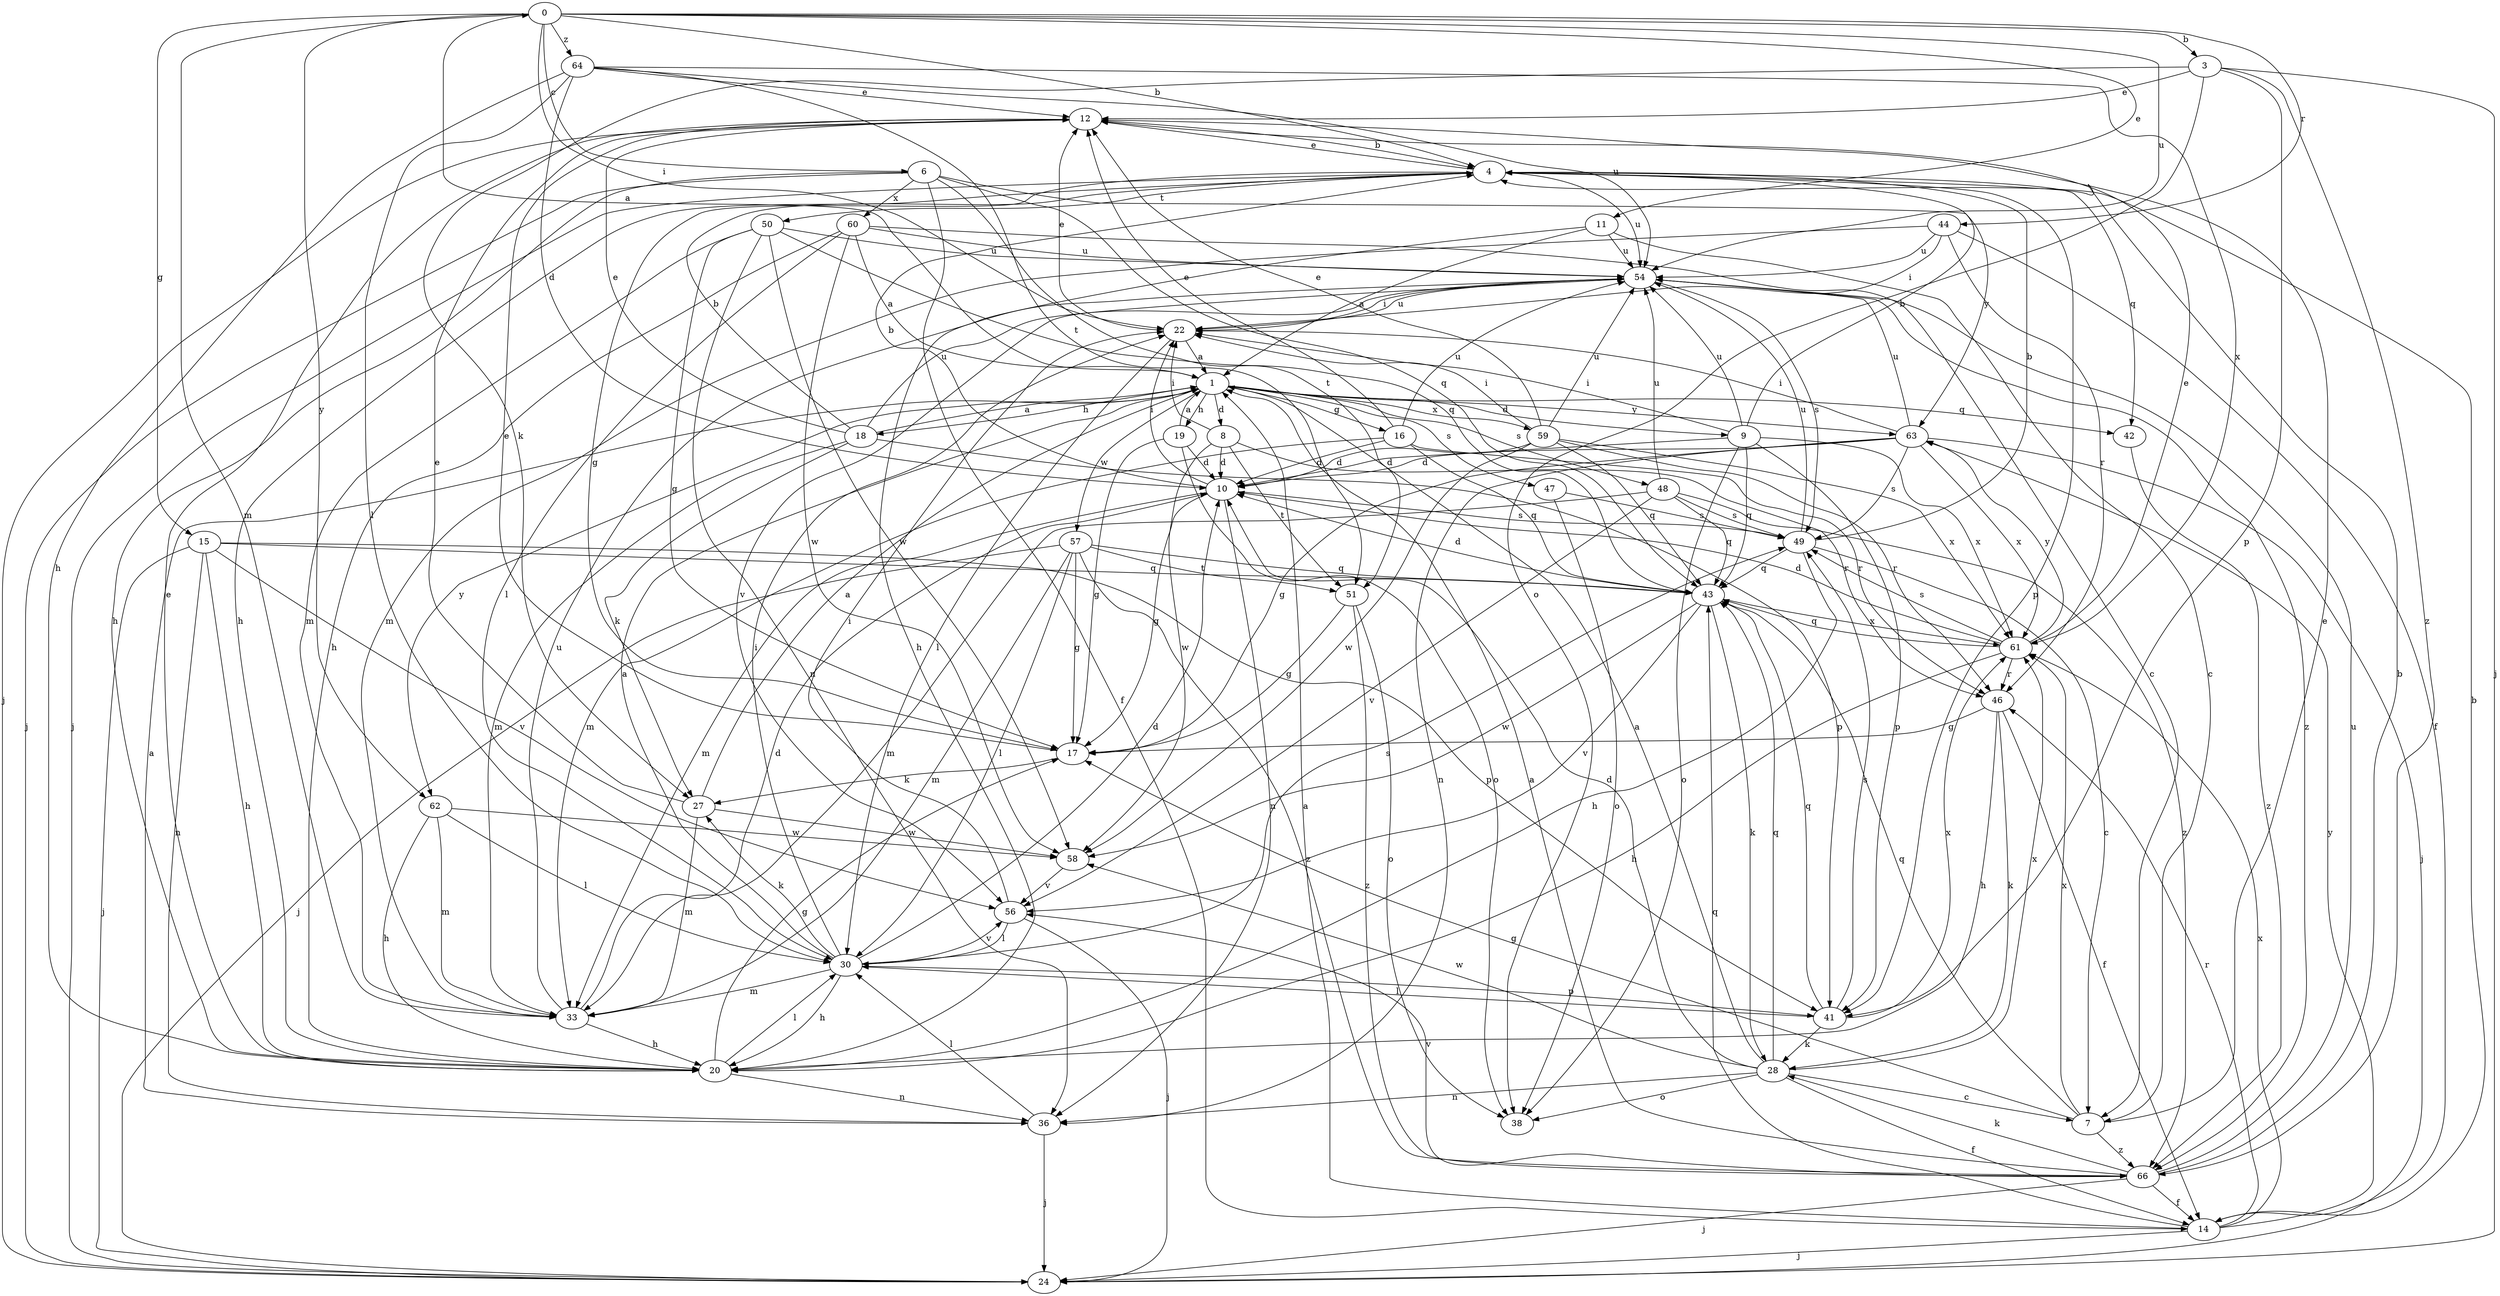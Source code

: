 strict digraph  {
0;
1;
3;
4;
6;
7;
8;
9;
10;
11;
12;
14;
15;
16;
17;
18;
19;
20;
22;
24;
27;
28;
30;
33;
36;
38;
41;
42;
43;
44;
46;
47;
48;
49;
50;
51;
54;
56;
57;
58;
59;
60;
61;
62;
63;
64;
66;
0 -> 3  [label=b];
0 -> 4  [label=b];
0 -> 6  [label=c];
0 -> 11  [label=e];
0 -> 15  [label=g];
0 -> 22  [label=i];
0 -> 33  [label=m];
0 -> 44  [label=r];
0 -> 54  [label=u];
0 -> 62  [label=y];
0 -> 64  [label=z];
1 -> 0  [label=a];
1 -> 8  [label=d];
1 -> 9  [label=d];
1 -> 16  [label=g];
1 -> 18  [label=h];
1 -> 19  [label=h];
1 -> 42  [label=q];
1 -> 47  [label=s];
1 -> 48  [label=s];
1 -> 57  [label=w];
1 -> 59  [label=x];
1 -> 62  [label=y];
1 -> 63  [label=y];
3 -> 12  [label=e];
3 -> 24  [label=j];
3 -> 27  [label=k];
3 -> 38  [label=o];
3 -> 41  [label=p];
3 -> 66  [label=z];
4 -> 12  [label=e];
4 -> 17  [label=g];
4 -> 20  [label=h];
4 -> 24  [label=j];
4 -> 41  [label=p];
4 -> 42  [label=q];
4 -> 50  [label=t];
4 -> 54  [label=u];
6 -> 14  [label=f];
6 -> 20  [label=h];
6 -> 24  [label=j];
6 -> 43  [label=q];
6 -> 51  [label=t];
6 -> 60  [label=x];
6 -> 63  [label=y];
7 -> 12  [label=e];
7 -> 17  [label=g];
7 -> 43  [label=q];
7 -> 61  [label=x];
7 -> 66  [label=z];
8 -> 10  [label=d];
8 -> 22  [label=i];
8 -> 46  [label=r];
8 -> 51  [label=t];
8 -> 58  [label=w];
9 -> 4  [label=b];
9 -> 10  [label=d];
9 -> 22  [label=i];
9 -> 38  [label=o];
9 -> 41  [label=p];
9 -> 43  [label=q];
9 -> 54  [label=u];
9 -> 61  [label=x];
10 -> 4  [label=b];
10 -> 17  [label=g];
10 -> 22  [label=i];
10 -> 33  [label=m];
10 -> 36  [label=n];
10 -> 49  [label=s];
11 -> 1  [label=a];
11 -> 7  [label=c];
11 -> 20  [label=h];
11 -> 54  [label=u];
12 -> 4  [label=b];
12 -> 24  [label=j];
14 -> 1  [label=a];
14 -> 4  [label=b];
14 -> 24  [label=j];
14 -> 43  [label=q];
14 -> 46  [label=r];
14 -> 61  [label=x];
14 -> 63  [label=y];
15 -> 20  [label=h];
15 -> 24  [label=j];
15 -> 36  [label=n];
15 -> 41  [label=p];
15 -> 43  [label=q];
15 -> 56  [label=v];
16 -> 10  [label=d];
16 -> 12  [label=e];
16 -> 33  [label=m];
16 -> 43  [label=q];
16 -> 46  [label=r];
16 -> 54  [label=u];
17 -> 12  [label=e];
17 -> 27  [label=k];
18 -> 1  [label=a];
18 -> 4  [label=b];
18 -> 12  [label=e];
18 -> 27  [label=k];
18 -> 33  [label=m];
18 -> 41  [label=p];
18 -> 54  [label=u];
19 -> 1  [label=a];
19 -> 10  [label=d];
19 -> 17  [label=g];
19 -> 38  [label=o];
20 -> 12  [label=e];
20 -> 17  [label=g];
20 -> 30  [label=l];
20 -> 36  [label=n];
22 -> 1  [label=a];
22 -> 12  [label=e];
22 -> 30  [label=l];
22 -> 54  [label=u];
27 -> 1  [label=a];
27 -> 12  [label=e];
27 -> 33  [label=m];
27 -> 58  [label=w];
28 -> 1  [label=a];
28 -> 7  [label=c];
28 -> 10  [label=d];
28 -> 14  [label=f];
28 -> 36  [label=n];
28 -> 38  [label=o];
28 -> 43  [label=q];
28 -> 58  [label=w];
28 -> 61  [label=x];
30 -> 1  [label=a];
30 -> 10  [label=d];
30 -> 20  [label=h];
30 -> 22  [label=i];
30 -> 27  [label=k];
30 -> 33  [label=m];
30 -> 41  [label=p];
30 -> 49  [label=s];
30 -> 56  [label=v];
33 -> 10  [label=d];
33 -> 20  [label=h];
33 -> 54  [label=u];
36 -> 1  [label=a];
36 -> 24  [label=j];
36 -> 30  [label=l];
41 -> 28  [label=k];
41 -> 30  [label=l];
41 -> 43  [label=q];
41 -> 49  [label=s];
41 -> 61  [label=x];
42 -> 66  [label=z];
43 -> 10  [label=d];
43 -> 28  [label=k];
43 -> 56  [label=v];
43 -> 58  [label=w];
43 -> 61  [label=x];
44 -> 14  [label=f];
44 -> 22  [label=i];
44 -> 33  [label=m];
44 -> 46  [label=r];
44 -> 54  [label=u];
46 -> 14  [label=f];
46 -> 17  [label=g];
46 -> 20  [label=h];
46 -> 28  [label=k];
47 -> 38  [label=o];
47 -> 49  [label=s];
48 -> 33  [label=m];
48 -> 43  [label=q];
48 -> 49  [label=s];
48 -> 54  [label=u];
48 -> 56  [label=v];
48 -> 66  [label=z];
49 -> 4  [label=b];
49 -> 7  [label=c];
49 -> 20  [label=h];
49 -> 43  [label=q];
49 -> 54  [label=u];
50 -> 17  [label=g];
50 -> 33  [label=m];
50 -> 36  [label=n];
50 -> 43  [label=q];
50 -> 54  [label=u];
50 -> 58  [label=w];
51 -> 17  [label=g];
51 -> 38  [label=o];
51 -> 66  [label=z];
54 -> 22  [label=i];
54 -> 49  [label=s];
54 -> 56  [label=v];
54 -> 66  [label=z];
56 -> 22  [label=i];
56 -> 24  [label=j];
56 -> 30  [label=l];
57 -> 17  [label=g];
57 -> 24  [label=j];
57 -> 30  [label=l];
57 -> 33  [label=m];
57 -> 43  [label=q];
57 -> 51  [label=t];
57 -> 66  [label=z];
58 -> 56  [label=v];
59 -> 10  [label=d];
59 -> 12  [label=e];
59 -> 22  [label=i];
59 -> 43  [label=q];
59 -> 46  [label=r];
59 -> 54  [label=u];
59 -> 58  [label=w];
59 -> 61  [label=x];
60 -> 1  [label=a];
60 -> 7  [label=c];
60 -> 20  [label=h];
60 -> 30  [label=l];
60 -> 54  [label=u];
60 -> 58  [label=w];
61 -> 10  [label=d];
61 -> 12  [label=e];
61 -> 20  [label=h];
61 -> 43  [label=q];
61 -> 46  [label=r];
61 -> 49  [label=s];
61 -> 63  [label=y];
62 -> 20  [label=h];
62 -> 30  [label=l];
62 -> 33  [label=m];
62 -> 58  [label=w];
63 -> 10  [label=d];
63 -> 17  [label=g];
63 -> 22  [label=i];
63 -> 24  [label=j];
63 -> 36  [label=n];
63 -> 49  [label=s];
63 -> 54  [label=u];
63 -> 61  [label=x];
64 -> 10  [label=d];
64 -> 12  [label=e];
64 -> 20  [label=h];
64 -> 30  [label=l];
64 -> 51  [label=t];
64 -> 54  [label=u];
64 -> 61  [label=x];
66 -> 1  [label=a];
66 -> 4  [label=b];
66 -> 14  [label=f];
66 -> 24  [label=j];
66 -> 28  [label=k];
66 -> 54  [label=u];
66 -> 56  [label=v];
}
